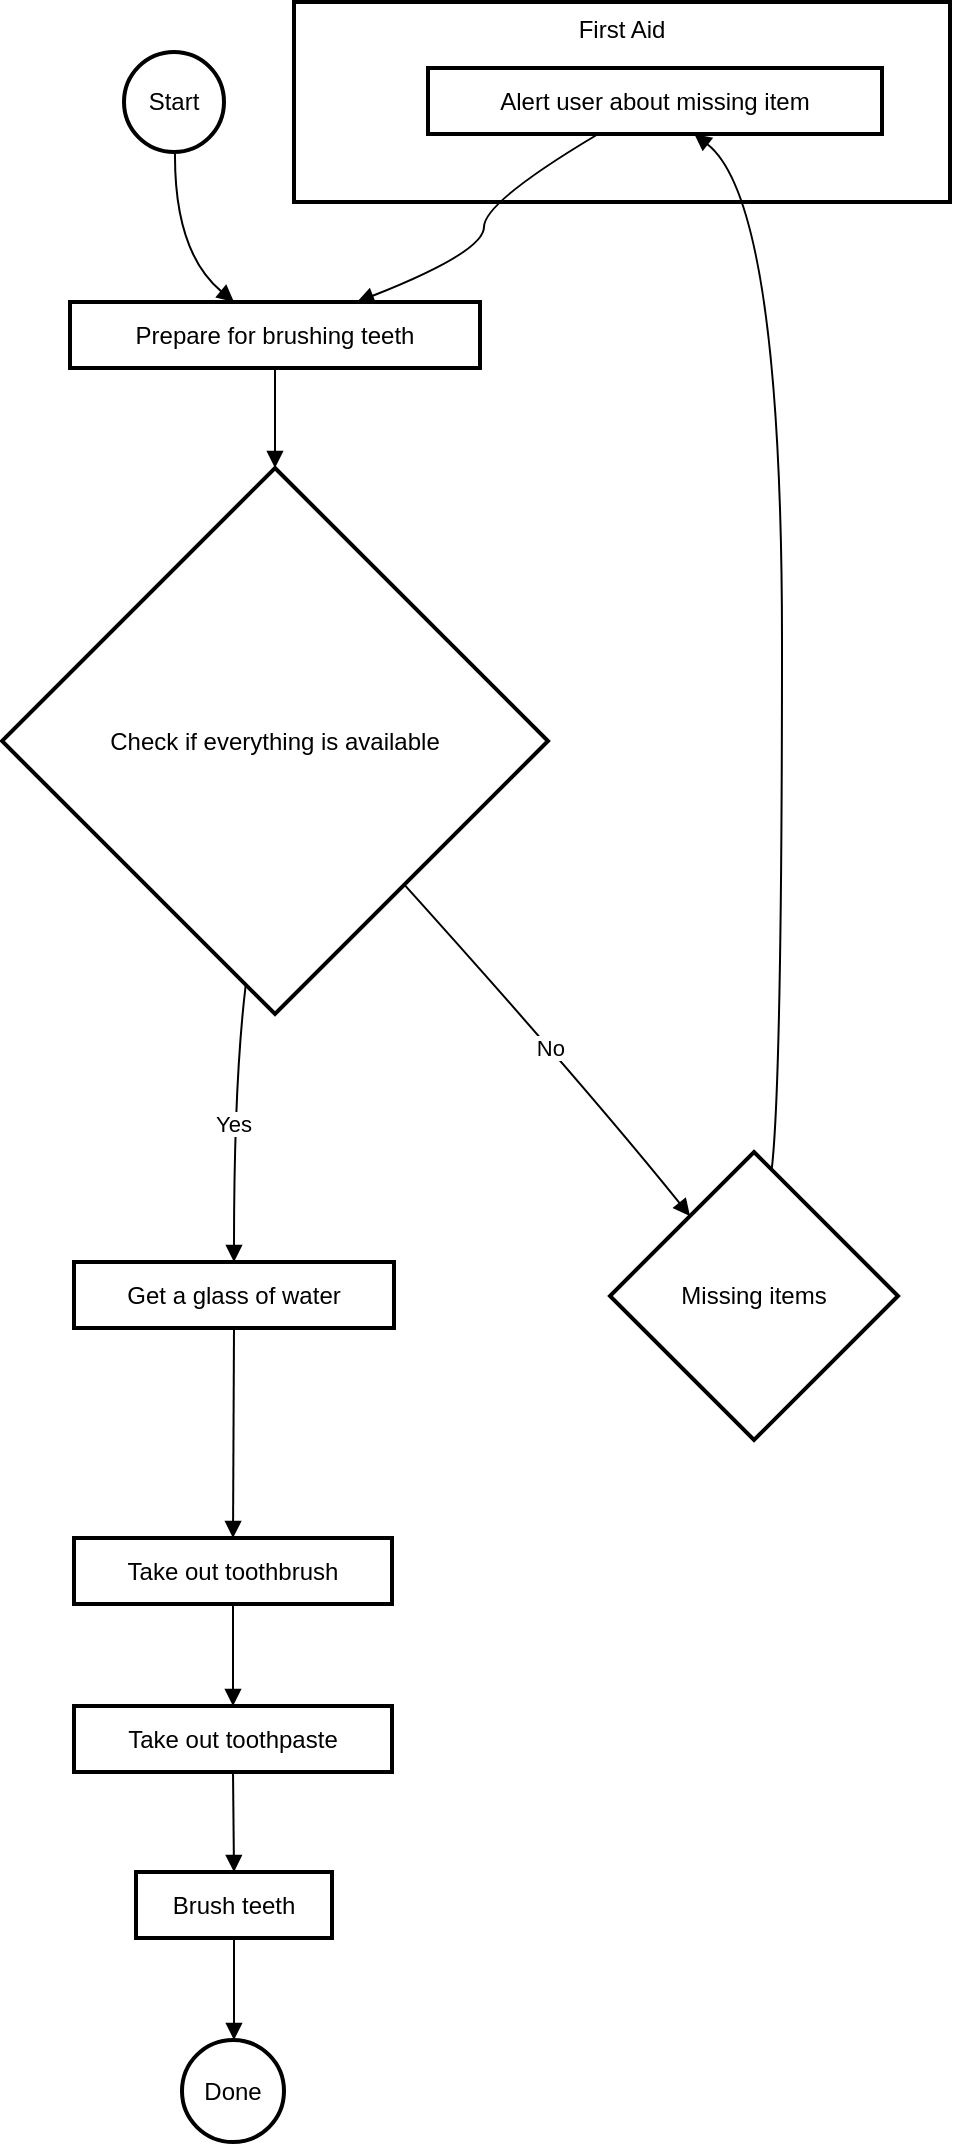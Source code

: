 <mxfile version="24.7.7">
  <diagram name="Page-1" id="n8qG3aCjgZjPpgpLRiSz">
    <mxGraphModel>
      <root>
        <mxCell id="0" />
        <mxCell id="1" parent="0" />
        <mxCell id="2" value="First Aid" style="whiteSpace=wrap;strokeWidth=2;verticalAlign=top;" vertex="1" parent="1">
          <mxGeometry x="146" width="328" height="100" as="geometry" />
        </mxCell>
        <mxCell id="3" value="Alert user about missing item" style="whiteSpace=wrap;strokeWidth=2;" vertex="1" parent="1">
          <mxGeometry x="213" y="33" width="227" height="33" as="geometry" />
        </mxCell>
        <mxCell id="4" value="Start" style="ellipse;aspect=fixed;strokeWidth=2;whiteSpace=wrap;" vertex="1" parent="1">
          <mxGeometry x="61" y="25" width="50" height="50" as="geometry" />
        </mxCell>
        <mxCell id="5" value="Prepare for brushing teeth" style="whiteSpace=wrap;strokeWidth=2;" vertex="1" parent="1">
          <mxGeometry x="34" y="150" width="205" height="33" as="geometry" />
        </mxCell>
        <mxCell id="6" value="Check if everything is available" style="rhombus;strokeWidth=2;whiteSpace=wrap;" vertex="1" parent="1">
          <mxGeometry y="233" width="273" height="273" as="geometry" />
        </mxCell>
        <mxCell id="7" value="Get a glass of water" style="whiteSpace=wrap;strokeWidth=2;" vertex="1" parent="1">
          <mxGeometry x="36" y="630" width="160" height="33" as="geometry" />
        </mxCell>
        <mxCell id="8" value="Take out toothbrush" style="whiteSpace=wrap;strokeWidth=2;" vertex="1" parent="1">
          <mxGeometry x="36" y="768" width="159" height="33" as="geometry" />
        </mxCell>
        <mxCell id="9" value="Take out toothpaste" style="whiteSpace=wrap;strokeWidth=2;" vertex="1" parent="1">
          <mxGeometry x="36" y="852" width="159" height="33" as="geometry" />
        </mxCell>
        <mxCell id="10" value="Brush teeth" style="whiteSpace=wrap;strokeWidth=2;" vertex="1" parent="1">
          <mxGeometry x="67" y="935" width="98" height="33" as="geometry" />
        </mxCell>
        <mxCell id="11" value="Done" style="ellipse;aspect=fixed;strokeWidth=2;whiteSpace=wrap;" vertex="1" parent="1">
          <mxGeometry x="90" y="1019" width="51" height="51" as="geometry" />
        </mxCell>
        <mxCell id="12" value="Missing items" style="rhombus;strokeWidth=2;whiteSpace=wrap;" vertex="1" parent="1">
          <mxGeometry x="304" y="575" width="144" height="144" as="geometry" />
        </mxCell>
        <mxCell id="13" value="" style="curved=1;startArrow=none;endArrow=block;exitX=0.51;exitY=1;entryX=0.4;entryY=0;" edge="1" parent="1" source="4" target="5">
          <mxGeometry relative="1" as="geometry">
            <Array as="points">
              <mxPoint x="86" y="125" />
            </Array>
          </mxGeometry>
        </mxCell>
        <mxCell id="14" value="" style="curved=1;startArrow=none;endArrow=block;exitX=0.5;exitY=1.01;entryX=0.5;entryY=0;" edge="1" parent="1" source="5" target="6">
          <mxGeometry relative="1" as="geometry">
            <Array as="points" />
          </mxGeometry>
        </mxCell>
        <mxCell id="15" value="Yes" style="curved=1;startArrow=none;endArrow=block;exitX=0.44;exitY=1;entryX=0.5;entryY=-0.01;" edge="1" parent="1" source="6" target="7">
          <mxGeometry relative="1" as="geometry">
            <Array as="points">
              <mxPoint x="116" y="540" />
            </Array>
          </mxGeometry>
        </mxCell>
        <mxCell id="16" value="No" style="curved=1;startArrow=none;endArrow=block;exitX=0.95;exitY=1;entryX=0.1;entryY=0;" edge="1" parent="1" source="6" target="12">
          <mxGeometry relative="1" as="geometry">
            <Array as="points">
              <mxPoint x="290" y="540" />
            </Array>
          </mxGeometry>
        </mxCell>
        <mxCell id="17" value="" style="curved=1;startArrow=none;endArrow=block;exitX=0.5;exitY=1.01;entryX=0.5;entryY=0.01;" edge="1" parent="1" source="7" target="8">
          <mxGeometry relative="1" as="geometry">
            <Array as="points" />
          </mxGeometry>
        </mxCell>
        <mxCell id="18" value="" style="curved=1;startArrow=none;endArrow=block;exitX=0.5;exitY=1.02;entryX=0.5;entryY=-0.01;" edge="1" parent="1" source="8" target="9">
          <mxGeometry relative="1" as="geometry">
            <Array as="points" />
          </mxGeometry>
        </mxCell>
        <mxCell id="19" value="" style="curved=1;startArrow=none;endArrow=block;exitX=0.5;exitY=1;entryX=0.5;entryY=0;" edge="1" parent="1" source="9" target="10">
          <mxGeometry relative="1" as="geometry">
            <Array as="points" />
          </mxGeometry>
        </mxCell>
        <mxCell id="20" value="" style="curved=1;startArrow=none;endArrow=block;exitX=0.5;exitY=1.02;entryX=0.51;entryY=-0.01;" edge="1" parent="1" source="10" target="11">
          <mxGeometry relative="1" as="geometry">
            <Array as="points" />
          </mxGeometry>
        </mxCell>
        <mxCell id="21" value="" style="curved=1;startArrow=none;endArrow=block;exitX=0.57;exitY=0;entryX=0.59;entryY=1.02;" edge="1" parent="1" source="12" target="3">
          <mxGeometry relative="1" as="geometry">
            <Array as="points">
              <mxPoint x="390" y="540" />
              <mxPoint x="390" y="100" />
            </Array>
          </mxGeometry>
        </mxCell>
        <mxCell id="22" value="" style="curved=1;startArrow=none;endArrow=block;exitX=0.37;exitY=1.02;entryX=0.7;entryY=0;" edge="1" parent="1" source="3" target="5">
          <mxGeometry relative="1" as="geometry">
            <Array as="points">
              <mxPoint x="241" y="100" />
              <mxPoint x="241" y="125" />
            </Array>
          </mxGeometry>
        </mxCell>
      </root>
    </mxGraphModel>
  </diagram>
</mxfile>
